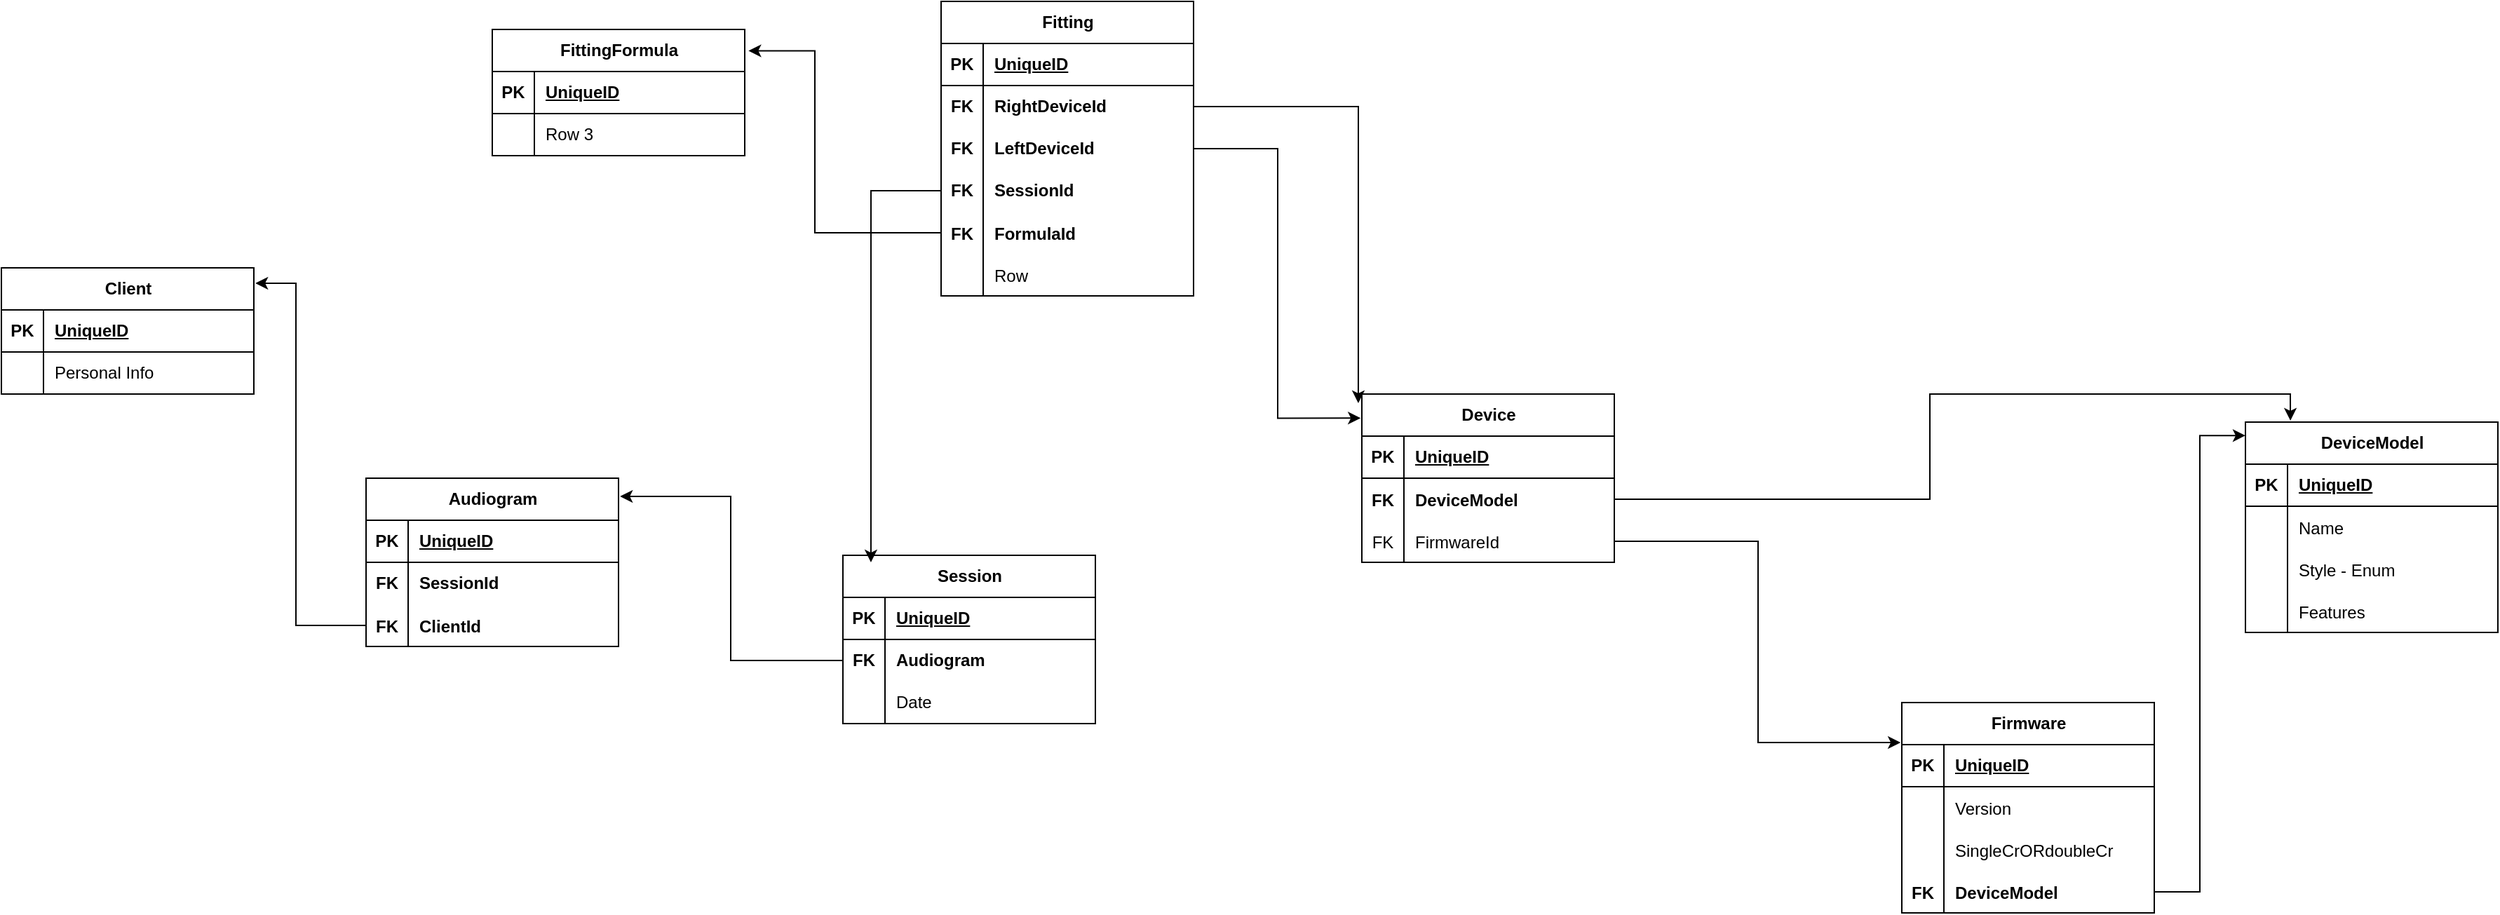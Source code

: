 <mxfile version="22.1.8" type="github">
  <diagram id="R2lEEEUBdFMjLlhIrx00" name="Page-1">
    <mxGraphModel dx="1459" dy="1935" grid="1" gridSize="10" guides="1" tooltips="1" connect="1" arrows="1" fold="1" page="1" pageScale="1" pageWidth="850" pageHeight="1100" math="0" shadow="0" extFonts="Permanent Marker^https://fonts.googleapis.com/css?family=Permanent+Marker">
      <root>
        <mxCell id="0" />
        <mxCell id="1" parent="0" />
        <mxCell id="cJ0MQhGtS9fVkW0OTrRe-14" value="Client" style="shape=table;startSize=30;container=1;collapsible=1;childLayout=tableLayout;fixedRows=1;rowLines=0;fontStyle=1;align=center;resizeLast=1;html=1;" parent="1" vertex="1">
          <mxGeometry x="590" y="-130" width="180" height="90" as="geometry" />
        </mxCell>
        <mxCell id="cJ0MQhGtS9fVkW0OTrRe-15" value="" style="shape=tableRow;horizontal=0;startSize=0;swimlaneHead=0;swimlaneBody=0;fillColor=none;collapsible=0;dropTarget=0;points=[[0,0.5],[1,0.5]];portConstraint=eastwest;top=0;left=0;right=0;bottom=1;" parent="cJ0MQhGtS9fVkW0OTrRe-14" vertex="1">
          <mxGeometry y="30" width="180" height="30" as="geometry" />
        </mxCell>
        <mxCell id="cJ0MQhGtS9fVkW0OTrRe-16" value="PK" style="shape=partialRectangle;connectable=0;fillColor=none;top=0;left=0;bottom=0;right=0;fontStyle=1;overflow=hidden;whiteSpace=wrap;html=1;" parent="cJ0MQhGtS9fVkW0OTrRe-15" vertex="1">
          <mxGeometry width="30" height="30" as="geometry">
            <mxRectangle width="30" height="30" as="alternateBounds" />
          </mxGeometry>
        </mxCell>
        <mxCell id="cJ0MQhGtS9fVkW0OTrRe-17" value="UniqueID" style="shape=partialRectangle;connectable=0;fillColor=none;top=0;left=0;bottom=0;right=0;align=left;spacingLeft=6;fontStyle=5;overflow=hidden;whiteSpace=wrap;html=1;" parent="cJ0MQhGtS9fVkW0OTrRe-15" vertex="1">
          <mxGeometry x="30" width="150" height="30" as="geometry">
            <mxRectangle width="150" height="30" as="alternateBounds" />
          </mxGeometry>
        </mxCell>
        <mxCell id="cJ0MQhGtS9fVkW0OTrRe-18" value="" style="shape=tableRow;horizontal=0;startSize=0;swimlaneHead=0;swimlaneBody=0;fillColor=none;collapsible=0;dropTarget=0;points=[[0,0.5],[1,0.5]];portConstraint=eastwest;top=0;left=0;right=0;bottom=0;" parent="cJ0MQhGtS9fVkW0OTrRe-14" vertex="1">
          <mxGeometry y="60" width="180" height="30" as="geometry" />
        </mxCell>
        <mxCell id="cJ0MQhGtS9fVkW0OTrRe-19" value="" style="shape=partialRectangle;connectable=0;fillColor=none;top=0;left=0;bottom=0;right=0;editable=1;overflow=hidden;whiteSpace=wrap;html=1;" parent="cJ0MQhGtS9fVkW0OTrRe-18" vertex="1">
          <mxGeometry width="30" height="30" as="geometry">
            <mxRectangle width="30" height="30" as="alternateBounds" />
          </mxGeometry>
        </mxCell>
        <mxCell id="cJ0MQhGtS9fVkW0OTrRe-20" value="Personal Info" style="shape=partialRectangle;connectable=0;fillColor=none;top=0;left=0;bottom=0;right=0;align=left;spacingLeft=6;overflow=hidden;whiteSpace=wrap;html=1;" parent="cJ0MQhGtS9fVkW0OTrRe-18" vertex="1">
          <mxGeometry x="30" width="150" height="30" as="geometry">
            <mxRectangle width="150" height="30" as="alternateBounds" />
          </mxGeometry>
        </mxCell>
        <mxCell id="cJ0MQhGtS9fVkW0OTrRe-27" value="Audiogram" style="shape=table;startSize=30;container=1;collapsible=1;childLayout=tableLayout;fixedRows=1;rowLines=0;fontStyle=1;align=center;resizeLast=1;html=1;" parent="1" vertex="1">
          <mxGeometry x="850" y="20" width="180" height="120" as="geometry" />
        </mxCell>
        <mxCell id="cJ0MQhGtS9fVkW0OTrRe-28" value="" style="shape=tableRow;horizontal=0;startSize=0;swimlaneHead=0;swimlaneBody=0;fillColor=none;collapsible=0;dropTarget=0;points=[[0,0.5],[1,0.5]];portConstraint=eastwest;top=0;left=0;right=0;bottom=1;" parent="cJ0MQhGtS9fVkW0OTrRe-27" vertex="1">
          <mxGeometry y="30" width="180" height="30" as="geometry" />
        </mxCell>
        <mxCell id="cJ0MQhGtS9fVkW0OTrRe-29" value="PK" style="shape=partialRectangle;connectable=0;fillColor=none;top=0;left=0;bottom=0;right=0;fontStyle=1;overflow=hidden;whiteSpace=wrap;html=1;" parent="cJ0MQhGtS9fVkW0OTrRe-28" vertex="1">
          <mxGeometry width="30" height="30" as="geometry">
            <mxRectangle width="30" height="30" as="alternateBounds" />
          </mxGeometry>
        </mxCell>
        <mxCell id="cJ0MQhGtS9fVkW0OTrRe-30" value="UniqueID" style="shape=partialRectangle;connectable=0;fillColor=none;top=0;left=0;bottom=0;right=0;align=left;spacingLeft=6;fontStyle=5;overflow=hidden;whiteSpace=wrap;html=1;" parent="cJ0MQhGtS9fVkW0OTrRe-28" vertex="1">
          <mxGeometry x="30" width="150" height="30" as="geometry">
            <mxRectangle width="150" height="30" as="alternateBounds" />
          </mxGeometry>
        </mxCell>
        <mxCell id="cJ0MQhGtS9fVkW0OTrRe-31" value="" style="shape=tableRow;horizontal=0;startSize=0;swimlaneHead=0;swimlaneBody=0;fillColor=none;collapsible=0;dropTarget=0;points=[[0,0.5],[1,0.5]];portConstraint=eastwest;top=0;left=0;right=0;bottom=0;" parent="cJ0MQhGtS9fVkW0OTrRe-27" vertex="1">
          <mxGeometry y="60" width="180" height="30" as="geometry" />
        </mxCell>
        <mxCell id="cJ0MQhGtS9fVkW0OTrRe-32" value="&lt;b&gt;FK&lt;/b&gt;" style="shape=partialRectangle;connectable=0;fillColor=none;top=0;left=0;bottom=0;right=0;editable=1;overflow=hidden;whiteSpace=wrap;html=1;" parent="cJ0MQhGtS9fVkW0OTrRe-31" vertex="1">
          <mxGeometry width="30" height="30" as="geometry">
            <mxRectangle width="30" height="30" as="alternateBounds" />
          </mxGeometry>
        </mxCell>
        <mxCell id="cJ0MQhGtS9fVkW0OTrRe-33" value="&lt;b&gt;SessionId&lt;/b&gt;" style="shape=partialRectangle;connectable=0;fillColor=none;top=0;left=0;bottom=0;right=0;align=left;spacingLeft=6;overflow=hidden;whiteSpace=wrap;html=1;" parent="cJ0MQhGtS9fVkW0OTrRe-31" vertex="1">
          <mxGeometry x="30" width="150" height="30" as="geometry">
            <mxRectangle width="150" height="30" as="alternateBounds" />
          </mxGeometry>
        </mxCell>
        <mxCell id="qfbmZJwwjqAYUTj6WXDI-45" value="" style="shape=tableRow;horizontal=0;startSize=0;swimlaneHead=0;swimlaneBody=0;fillColor=none;collapsible=0;dropTarget=0;points=[[0,0.5],[1,0.5]];portConstraint=eastwest;top=0;left=0;right=0;bottom=0;" vertex="1" parent="cJ0MQhGtS9fVkW0OTrRe-27">
          <mxGeometry y="90" width="180" height="30" as="geometry" />
        </mxCell>
        <mxCell id="qfbmZJwwjqAYUTj6WXDI-46" value="FK" style="shape=partialRectangle;connectable=0;fillColor=none;top=0;left=0;bottom=0;right=0;editable=1;overflow=hidden;fontStyle=1" vertex="1" parent="qfbmZJwwjqAYUTj6WXDI-45">
          <mxGeometry width="30" height="30" as="geometry">
            <mxRectangle width="30" height="30" as="alternateBounds" />
          </mxGeometry>
        </mxCell>
        <mxCell id="qfbmZJwwjqAYUTj6WXDI-47" value="ClientId" style="shape=partialRectangle;connectable=0;fillColor=none;top=0;left=0;bottom=0;right=0;align=left;spacingLeft=6;overflow=hidden;fontStyle=1" vertex="1" parent="qfbmZJwwjqAYUTj6WXDI-45">
          <mxGeometry x="30" width="150" height="30" as="geometry">
            <mxRectangle width="150" height="30" as="alternateBounds" />
          </mxGeometry>
        </mxCell>
        <mxCell id="cJ0MQhGtS9fVkW0OTrRe-60" value="Fitting" style="shape=table;startSize=30;container=1;collapsible=1;childLayout=tableLayout;fixedRows=1;rowLines=0;fontStyle=1;align=center;resizeLast=1;html=1;" parent="1" vertex="1">
          <mxGeometry x="1260" y="-320" width="180" height="210" as="geometry" />
        </mxCell>
        <mxCell id="cJ0MQhGtS9fVkW0OTrRe-61" value="" style="shape=tableRow;horizontal=0;startSize=0;swimlaneHead=0;swimlaneBody=0;fillColor=none;collapsible=0;dropTarget=0;points=[[0,0.5],[1,0.5]];portConstraint=eastwest;top=0;left=0;right=0;bottom=1;" parent="cJ0MQhGtS9fVkW0OTrRe-60" vertex="1">
          <mxGeometry y="30" width="180" height="30" as="geometry" />
        </mxCell>
        <mxCell id="cJ0MQhGtS9fVkW0OTrRe-62" value="PK" style="shape=partialRectangle;connectable=0;fillColor=none;top=0;left=0;bottom=0;right=0;fontStyle=1;overflow=hidden;whiteSpace=wrap;html=1;" parent="cJ0MQhGtS9fVkW0OTrRe-61" vertex="1">
          <mxGeometry width="30" height="30" as="geometry">
            <mxRectangle width="30" height="30" as="alternateBounds" />
          </mxGeometry>
        </mxCell>
        <mxCell id="cJ0MQhGtS9fVkW0OTrRe-63" value="UniqueID" style="shape=partialRectangle;connectable=0;fillColor=none;top=0;left=0;bottom=0;right=0;align=left;spacingLeft=6;fontStyle=5;overflow=hidden;whiteSpace=wrap;html=1;" parent="cJ0MQhGtS9fVkW0OTrRe-61" vertex="1">
          <mxGeometry x="30" width="150" height="30" as="geometry">
            <mxRectangle width="150" height="30" as="alternateBounds" />
          </mxGeometry>
        </mxCell>
        <mxCell id="cJ0MQhGtS9fVkW0OTrRe-64" value="" style="shape=tableRow;horizontal=0;startSize=0;swimlaneHead=0;swimlaneBody=0;fillColor=none;collapsible=0;dropTarget=0;points=[[0,0.5],[1,0.5]];portConstraint=eastwest;top=0;left=0;right=0;bottom=0;" parent="cJ0MQhGtS9fVkW0OTrRe-60" vertex="1">
          <mxGeometry y="60" width="180" height="30" as="geometry" />
        </mxCell>
        <mxCell id="cJ0MQhGtS9fVkW0OTrRe-65" value="&lt;b&gt;FK&lt;/b&gt;" style="shape=partialRectangle;connectable=0;fillColor=none;top=0;left=0;bottom=0;right=0;editable=1;overflow=hidden;whiteSpace=wrap;html=1;" parent="cJ0MQhGtS9fVkW0OTrRe-64" vertex="1">
          <mxGeometry width="30" height="30" as="geometry">
            <mxRectangle width="30" height="30" as="alternateBounds" />
          </mxGeometry>
        </mxCell>
        <mxCell id="cJ0MQhGtS9fVkW0OTrRe-66" value="&lt;b&gt;RightDeviceId&lt;/b&gt;" style="shape=partialRectangle;connectable=0;fillColor=none;top=0;left=0;bottom=0;right=0;align=left;spacingLeft=6;overflow=hidden;whiteSpace=wrap;html=1;" parent="cJ0MQhGtS9fVkW0OTrRe-64" vertex="1">
          <mxGeometry x="30" width="150" height="30" as="geometry">
            <mxRectangle width="150" height="30" as="alternateBounds" />
          </mxGeometry>
        </mxCell>
        <mxCell id="cJ0MQhGtS9fVkW0OTrRe-67" value="" style="shape=tableRow;horizontal=0;startSize=0;swimlaneHead=0;swimlaneBody=0;fillColor=none;collapsible=0;dropTarget=0;points=[[0,0.5],[1,0.5]];portConstraint=eastwest;top=0;left=0;right=0;bottom=0;" parent="cJ0MQhGtS9fVkW0OTrRe-60" vertex="1">
          <mxGeometry y="90" width="180" height="30" as="geometry" />
        </mxCell>
        <mxCell id="cJ0MQhGtS9fVkW0OTrRe-68" value="&lt;b&gt;FK&lt;/b&gt;" style="shape=partialRectangle;connectable=0;fillColor=none;top=0;left=0;bottom=0;right=0;editable=1;overflow=hidden;whiteSpace=wrap;html=1;" parent="cJ0MQhGtS9fVkW0OTrRe-67" vertex="1">
          <mxGeometry width="30" height="30" as="geometry">
            <mxRectangle width="30" height="30" as="alternateBounds" />
          </mxGeometry>
        </mxCell>
        <mxCell id="cJ0MQhGtS9fVkW0OTrRe-69" value="&lt;b&gt;LeftDeviceId&lt;/b&gt;" style="shape=partialRectangle;connectable=0;fillColor=none;top=0;left=0;bottom=0;right=0;align=left;spacingLeft=6;overflow=hidden;whiteSpace=wrap;html=1;" parent="cJ0MQhGtS9fVkW0OTrRe-67" vertex="1">
          <mxGeometry x="30" width="150" height="30" as="geometry">
            <mxRectangle width="150" height="30" as="alternateBounds" />
          </mxGeometry>
        </mxCell>
        <mxCell id="cJ0MQhGtS9fVkW0OTrRe-70" value="" style="shape=tableRow;horizontal=0;startSize=0;swimlaneHead=0;swimlaneBody=0;fillColor=none;collapsible=0;dropTarget=0;points=[[0,0.5],[1,0.5]];portConstraint=eastwest;top=0;left=0;right=0;bottom=0;" parent="cJ0MQhGtS9fVkW0OTrRe-60" vertex="1">
          <mxGeometry y="120" width="180" height="30" as="geometry" />
        </mxCell>
        <mxCell id="cJ0MQhGtS9fVkW0OTrRe-71" value="&lt;b&gt;FK&lt;/b&gt;" style="shape=partialRectangle;connectable=0;fillColor=none;top=0;left=0;bottom=0;right=0;editable=1;overflow=hidden;whiteSpace=wrap;html=1;" parent="cJ0MQhGtS9fVkW0OTrRe-70" vertex="1">
          <mxGeometry width="30" height="30" as="geometry">
            <mxRectangle width="30" height="30" as="alternateBounds" />
          </mxGeometry>
        </mxCell>
        <mxCell id="cJ0MQhGtS9fVkW0OTrRe-72" value="&lt;b&gt;SessionId&lt;/b&gt;" style="shape=partialRectangle;connectable=0;fillColor=none;top=0;left=0;bottom=0;right=0;align=left;spacingLeft=6;overflow=hidden;whiteSpace=wrap;html=1;" parent="cJ0MQhGtS9fVkW0OTrRe-70" vertex="1">
          <mxGeometry x="30" width="150" height="30" as="geometry">
            <mxRectangle width="150" height="30" as="alternateBounds" />
          </mxGeometry>
        </mxCell>
        <mxCell id="qfbmZJwwjqAYUTj6WXDI-69" value="" style="shape=tableRow;horizontal=0;startSize=0;swimlaneHead=0;swimlaneBody=0;fillColor=none;collapsible=0;dropTarget=0;points=[[0,0.5],[1,0.5]];portConstraint=eastwest;top=0;left=0;right=0;bottom=0;" vertex="1" parent="cJ0MQhGtS9fVkW0OTrRe-60">
          <mxGeometry y="150" width="180" height="30" as="geometry" />
        </mxCell>
        <mxCell id="qfbmZJwwjqAYUTj6WXDI-70" value="FK" style="shape=partialRectangle;connectable=0;fillColor=none;top=0;left=0;bottom=0;right=0;editable=1;overflow=hidden;fontStyle=1" vertex="1" parent="qfbmZJwwjqAYUTj6WXDI-69">
          <mxGeometry width="30" height="30" as="geometry">
            <mxRectangle width="30" height="30" as="alternateBounds" />
          </mxGeometry>
        </mxCell>
        <mxCell id="qfbmZJwwjqAYUTj6WXDI-71" value="FormulaId" style="shape=partialRectangle;connectable=0;fillColor=none;top=0;left=0;bottom=0;right=0;align=left;spacingLeft=6;overflow=hidden;fontStyle=1" vertex="1" parent="qfbmZJwwjqAYUTj6WXDI-69">
          <mxGeometry x="30" width="150" height="30" as="geometry">
            <mxRectangle width="150" height="30" as="alternateBounds" />
          </mxGeometry>
        </mxCell>
        <mxCell id="qfbmZJwwjqAYUTj6WXDI-99" value="" style="shape=tableRow;horizontal=0;startSize=0;swimlaneHead=0;swimlaneBody=0;fillColor=none;collapsible=0;dropTarget=0;points=[[0,0.5],[1,0.5]];portConstraint=eastwest;top=0;left=0;right=0;bottom=0;" vertex="1" parent="cJ0MQhGtS9fVkW0OTrRe-60">
          <mxGeometry y="180" width="180" height="30" as="geometry" />
        </mxCell>
        <mxCell id="qfbmZJwwjqAYUTj6WXDI-100" value="" style="shape=partialRectangle;connectable=0;fillColor=none;top=0;left=0;bottom=0;right=0;editable=1;overflow=hidden;" vertex="1" parent="qfbmZJwwjqAYUTj6WXDI-99">
          <mxGeometry width="30" height="30" as="geometry">
            <mxRectangle width="30" height="30" as="alternateBounds" />
          </mxGeometry>
        </mxCell>
        <mxCell id="qfbmZJwwjqAYUTj6WXDI-101" value="Row" style="shape=partialRectangle;connectable=0;fillColor=none;top=0;left=0;bottom=0;right=0;align=left;spacingLeft=6;overflow=hidden;" vertex="1" parent="qfbmZJwwjqAYUTj6WXDI-99">
          <mxGeometry x="30" width="150" height="30" as="geometry">
            <mxRectangle width="150" height="30" as="alternateBounds" />
          </mxGeometry>
        </mxCell>
        <mxCell id="cJ0MQhGtS9fVkW0OTrRe-78" value="Device" style="shape=table;startSize=30;container=1;collapsible=1;childLayout=tableLayout;fixedRows=1;rowLines=0;fontStyle=1;align=center;resizeLast=1;html=1;" parent="1" vertex="1">
          <mxGeometry x="1560" y="-40" width="180" height="120" as="geometry" />
        </mxCell>
        <mxCell id="cJ0MQhGtS9fVkW0OTrRe-79" value="" style="shape=tableRow;horizontal=0;startSize=0;swimlaneHead=0;swimlaneBody=0;fillColor=none;collapsible=0;dropTarget=0;points=[[0,0.5],[1,0.5]];portConstraint=eastwest;top=0;left=0;right=0;bottom=1;" parent="cJ0MQhGtS9fVkW0OTrRe-78" vertex="1">
          <mxGeometry y="30" width="180" height="30" as="geometry" />
        </mxCell>
        <mxCell id="cJ0MQhGtS9fVkW0OTrRe-80" value="PK" style="shape=partialRectangle;connectable=0;fillColor=none;top=0;left=0;bottom=0;right=0;fontStyle=1;overflow=hidden;whiteSpace=wrap;html=1;" parent="cJ0MQhGtS9fVkW0OTrRe-79" vertex="1">
          <mxGeometry width="30" height="30" as="geometry">
            <mxRectangle width="30" height="30" as="alternateBounds" />
          </mxGeometry>
        </mxCell>
        <mxCell id="cJ0MQhGtS9fVkW0OTrRe-81" value="UniqueID" style="shape=partialRectangle;connectable=0;fillColor=none;top=0;left=0;bottom=0;right=0;align=left;spacingLeft=6;fontStyle=5;overflow=hidden;whiteSpace=wrap;html=1;" parent="cJ0MQhGtS9fVkW0OTrRe-79" vertex="1">
          <mxGeometry x="30" width="150" height="30" as="geometry">
            <mxRectangle width="150" height="30" as="alternateBounds" />
          </mxGeometry>
        </mxCell>
        <mxCell id="qfbmZJwwjqAYUTj6WXDI-39" value="" style="shape=tableRow;horizontal=0;startSize=0;swimlaneHead=0;swimlaneBody=0;fillColor=none;collapsible=0;dropTarget=0;points=[[0,0.5],[1,0.5]];portConstraint=eastwest;top=0;left=0;right=0;bottom=0;" vertex="1" parent="cJ0MQhGtS9fVkW0OTrRe-78">
          <mxGeometry y="60" width="180" height="30" as="geometry" />
        </mxCell>
        <mxCell id="qfbmZJwwjqAYUTj6WXDI-40" value="FK" style="shape=partialRectangle;connectable=0;fillColor=none;top=0;left=0;bottom=0;right=0;editable=1;overflow=hidden;fontStyle=1" vertex="1" parent="qfbmZJwwjqAYUTj6WXDI-39">
          <mxGeometry width="30" height="30" as="geometry">
            <mxRectangle width="30" height="30" as="alternateBounds" />
          </mxGeometry>
        </mxCell>
        <mxCell id="qfbmZJwwjqAYUTj6WXDI-41" value="DeviceModel" style="shape=partialRectangle;connectable=0;fillColor=none;top=0;left=0;bottom=0;right=0;align=left;spacingLeft=6;overflow=hidden;fontStyle=1" vertex="1" parent="qfbmZJwwjqAYUTj6WXDI-39">
          <mxGeometry x="30" width="150" height="30" as="geometry">
            <mxRectangle width="150" height="30" as="alternateBounds" />
          </mxGeometry>
        </mxCell>
        <mxCell id="qfbmZJwwjqAYUTj6WXDI-7" value="" style="shape=tableRow;horizontal=0;startSize=0;swimlaneHead=0;swimlaneBody=0;fillColor=none;collapsible=0;dropTarget=0;points=[[0,0.5],[1,0.5]];portConstraint=eastwest;top=0;left=0;right=0;bottom=0;" vertex="1" parent="cJ0MQhGtS9fVkW0OTrRe-78">
          <mxGeometry y="90" width="180" height="30" as="geometry" />
        </mxCell>
        <mxCell id="qfbmZJwwjqAYUTj6WXDI-8" value="FK" style="shape=partialRectangle;connectable=0;fillColor=none;top=0;left=0;bottom=0;right=0;editable=1;overflow=hidden;" vertex="1" parent="qfbmZJwwjqAYUTj6WXDI-7">
          <mxGeometry width="30" height="30" as="geometry">
            <mxRectangle width="30" height="30" as="alternateBounds" />
          </mxGeometry>
        </mxCell>
        <mxCell id="qfbmZJwwjqAYUTj6WXDI-9" value="FirmwareId" style="shape=partialRectangle;connectable=0;fillColor=none;top=0;left=0;bottom=0;right=0;align=left;spacingLeft=6;overflow=hidden;" vertex="1" parent="qfbmZJwwjqAYUTj6WXDI-7">
          <mxGeometry x="30" width="150" height="30" as="geometry">
            <mxRectangle width="150" height="30" as="alternateBounds" />
          </mxGeometry>
        </mxCell>
        <mxCell id="cJ0MQhGtS9fVkW0OTrRe-92" style="edgeStyle=orthogonalEdgeStyle;rounded=0;orthogonalLoop=1;jettySize=auto;html=1;entryX=-0.005;entryY=0.143;entryDx=0;entryDy=0;entryPerimeter=0;" parent="1" source="cJ0MQhGtS9fVkW0OTrRe-67" target="cJ0MQhGtS9fVkW0OTrRe-78" edge="1">
          <mxGeometry relative="1" as="geometry" />
        </mxCell>
        <mxCell id="cJ0MQhGtS9fVkW0OTrRe-93" style="edgeStyle=orthogonalEdgeStyle;rounded=0;orthogonalLoop=1;jettySize=auto;html=1;entryX=-0.014;entryY=0.054;entryDx=0;entryDy=0;entryPerimeter=0;" parent="1" source="cJ0MQhGtS9fVkW0OTrRe-64" target="cJ0MQhGtS9fVkW0OTrRe-78" edge="1">
          <mxGeometry relative="1" as="geometry" />
        </mxCell>
        <mxCell id="cJ0MQhGtS9fVkW0OTrRe-94" value="DeviceModel" style="shape=table;startSize=30;container=1;collapsible=1;childLayout=tableLayout;fixedRows=1;rowLines=0;fontStyle=1;align=center;resizeLast=1;html=1;" parent="1" vertex="1">
          <mxGeometry x="2190" y="-20" width="180" height="150" as="geometry" />
        </mxCell>
        <mxCell id="cJ0MQhGtS9fVkW0OTrRe-95" value="" style="shape=tableRow;horizontal=0;startSize=0;swimlaneHead=0;swimlaneBody=0;fillColor=none;collapsible=0;dropTarget=0;points=[[0,0.5],[1,0.5]];portConstraint=eastwest;top=0;left=0;right=0;bottom=1;" parent="cJ0MQhGtS9fVkW0OTrRe-94" vertex="1">
          <mxGeometry y="30" width="180" height="30" as="geometry" />
        </mxCell>
        <mxCell id="cJ0MQhGtS9fVkW0OTrRe-96" value="PK" style="shape=partialRectangle;connectable=0;fillColor=none;top=0;left=0;bottom=0;right=0;fontStyle=1;overflow=hidden;whiteSpace=wrap;html=1;" parent="cJ0MQhGtS9fVkW0OTrRe-95" vertex="1">
          <mxGeometry width="30" height="30" as="geometry">
            <mxRectangle width="30" height="30" as="alternateBounds" />
          </mxGeometry>
        </mxCell>
        <mxCell id="cJ0MQhGtS9fVkW0OTrRe-97" value="UniqueID" style="shape=partialRectangle;connectable=0;fillColor=none;top=0;left=0;bottom=0;right=0;align=left;spacingLeft=6;fontStyle=5;overflow=hidden;whiteSpace=wrap;html=1;" parent="cJ0MQhGtS9fVkW0OTrRe-95" vertex="1">
          <mxGeometry x="30" width="150" height="30" as="geometry">
            <mxRectangle width="150" height="30" as="alternateBounds" />
          </mxGeometry>
        </mxCell>
        <mxCell id="qfbmZJwwjqAYUTj6WXDI-11" value="" style="shape=tableRow;horizontal=0;startSize=0;swimlaneHead=0;swimlaneBody=0;fillColor=none;collapsible=0;dropTarget=0;points=[[0,0.5],[1,0.5]];portConstraint=eastwest;top=0;left=0;right=0;bottom=0;" vertex="1" parent="cJ0MQhGtS9fVkW0OTrRe-94">
          <mxGeometry y="60" width="180" height="30" as="geometry" />
        </mxCell>
        <mxCell id="qfbmZJwwjqAYUTj6WXDI-12" value="" style="shape=partialRectangle;connectable=0;fillColor=none;top=0;left=0;bottom=0;right=0;editable=1;overflow=hidden;" vertex="1" parent="qfbmZJwwjqAYUTj6WXDI-11">
          <mxGeometry width="30" height="30" as="geometry">
            <mxRectangle width="30" height="30" as="alternateBounds" />
          </mxGeometry>
        </mxCell>
        <mxCell id="qfbmZJwwjqAYUTj6WXDI-13" value="Name" style="shape=partialRectangle;connectable=0;fillColor=none;top=0;left=0;bottom=0;right=0;align=left;spacingLeft=6;overflow=hidden;" vertex="1" parent="qfbmZJwwjqAYUTj6WXDI-11">
          <mxGeometry x="30" width="150" height="30" as="geometry">
            <mxRectangle width="150" height="30" as="alternateBounds" />
          </mxGeometry>
        </mxCell>
        <mxCell id="qfbmZJwwjqAYUTj6WXDI-20" value="" style="shape=tableRow;horizontal=0;startSize=0;swimlaneHead=0;swimlaneBody=0;fillColor=none;collapsible=0;dropTarget=0;points=[[0,0.5],[1,0.5]];portConstraint=eastwest;top=0;left=0;right=0;bottom=0;" vertex="1" parent="cJ0MQhGtS9fVkW0OTrRe-94">
          <mxGeometry y="90" width="180" height="30" as="geometry" />
        </mxCell>
        <mxCell id="qfbmZJwwjqAYUTj6WXDI-21" value="" style="shape=partialRectangle;connectable=0;fillColor=none;top=0;left=0;bottom=0;right=0;editable=1;overflow=hidden;" vertex="1" parent="qfbmZJwwjqAYUTj6WXDI-20">
          <mxGeometry width="30" height="30" as="geometry">
            <mxRectangle width="30" height="30" as="alternateBounds" />
          </mxGeometry>
        </mxCell>
        <mxCell id="qfbmZJwwjqAYUTj6WXDI-22" value="Style - Enum" style="shape=partialRectangle;connectable=0;fillColor=none;top=0;left=0;bottom=0;right=0;align=left;spacingLeft=6;overflow=hidden;" vertex="1" parent="qfbmZJwwjqAYUTj6WXDI-20">
          <mxGeometry x="30" width="150" height="30" as="geometry">
            <mxRectangle width="150" height="30" as="alternateBounds" />
          </mxGeometry>
        </mxCell>
        <mxCell id="qfbmZJwwjqAYUTj6WXDI-23" value="" style="shape=tableRow;horizontal=0;startSize=0;swimlaneHead=0;swimlaneBody=0;fillColor=none;collapsible=0;dropTarget=0;points=[[0,0.5],[1,0.5]];portConstraint=eastwest;top=0;left=0;right=0;bottom=0;" vertex="1" parent="cJ0MQhGtS9fVkW0OTrRe-94">
          <mxGeometry y="120" width="180" height="30" as="geometry" />
        </mxCell>
        <mxCell id="qfbmZJwwjqAYUTj6WXDI-24" value="" style="shape=partialRectangle;connectable=0;fillColor=none;top=0;left=0;bottom=0;right=0;editable=1;overflow=hidden;" vertex="1" parent="qfbmZJwwjqAYUTj6WXDI-23">
          <mxGeometry width="30" height="30" as="geometry">
            <mxRectangle width="30" height="30" as="alternateBounds" />
          </mxGeometry>
        </mxCell>
        <mxCell id="qfbmZJwwjqAYUTj6WXDI-25" value="Features" style="shape=partialRectangle;connectable=0;fillColor=none;top=0;left=0;bottom=0;right=0;align=left;spacingLeft=6;overflow=hidden;" vertex="1" parent="qfbmZJwwjqAYUTj6WXDI-23">
          <mxGeometry x="30" width="150" height="30" as="geometry">
            <mxRectangle width="150" height="30" as="alternateBounds" />
          </mxGeometry>
        </mxCell>
        <mxCell id="qfbmZJwwjqAYUTj6WXDI-10" style="edgeStyle=orthogonalEdgeStyle;rounded=0;orthogonalLoop=1;jettySize=auto;html=1;entryX=-0.005;entryY=0.19;entryDx=0;entryDy=0;entryPerimeter=0;" edge="1" parent="1" source="qfbmZJwwjqAYUTj6WXDI-7" target="cJ0MQhGtS9fVkW0OTrRe-122">
          <mxGeometry relative="1" as="geometry" />
        </mxCell>
        <mxCell id="qfbmZJwwjqAYUTj6WXDI-38" style="edgeStyle=orthogonalEdgeStyle;rounded=0;orthogonalLoop=1;jettySize=auto;html=1;entryX=0;entryY=0.064;entryDx=0;entryDy=0;entryPerimeter=0;" edge="1" parent="1" source="qfbmZJwwjqAYUTj6WXDI-35" target="cJ0MQhGtS9fVkW0OTrRe-94">
          <mxGeometry relative="1" as="geometry" />
        </mxCell>
        <mxCell id="cJ0MQhGtS9fVkW0OTrRe-122" value="Firmware" style="shape=table;startSize=30;container=1;collapsible=1;childLayout=tableLayout;fixedRows=1;rowLines=0;fontStyle=1;align=center;resizeLast=1;html=1;" parent="1" vertex="1">
          <mxGeometry x="1945" y="180" width="180" height="150" as="geometry" />
        </mxCell>
        <mxCell id="cJ0MQhGtS9fVkW0OTrRe-123" value="" style="shape=tableRow;horizontal=0;startSize=0;swimlaneHead=0;swimlaneBody=0;fillColor=none;collapsible=0;dropTarget=0;points=[[0,0.5],[1,0.5]];portConstraint=eastwest;top=0;left=0;right=0;bottom=1;" parent="cJ0MQhGtS9fVkW0OTrRe-122" vertex="1">
          <mxGeometry y="30" width="180" height="30" as="geometry" />
        </mxCell>
        <mxCell id="cJ0MQhGtS9fVkW0OTrRe-124" value="PK" style="shape=partialRectangle;connectable=0;fillColor=none;top=0;left=0;bottom=0;right=0;fontStyle=1;overflow=hidden;whiteSpace=wrap;html=1;" parent="cJ0MQhGtS9fVkW0OTrRe-123" vertex="1">
          <mxGeometry width="30" height="30" as="geometry">
            <mxRectangle width="30" height="30" as="alternateBounds" />
          </mxGeometry>
        </mxCell>
        <mxCell id="cJ0MQhGtS9fVkW0OTrRe-125" value="UniqueID" style="shape=partialRectangle;connectable=0;fillColor=none;top=0;left=0;bottom=0;right=0;align=left;spacingLeft=6;fontStyle=5;overflow=hidden;whiteSpace=wrap;html=1;" parent="cJ0MQhGtS9fVkW0OTrRe-123" vertex="1">
          <mxGeometry x="30" width="150" height="30" as="geometry">
            <mxRectangle width="150" height="30" as="alternateBounds" />
          </mxGeometry>
        </mxCell>
        <mxCell id="qfbmZJwwjqAYUTj6WXDI-29" value="" style="shape=tableRow;horizontal=0;startSize=0;swimlaneHead=0;swimlaneBody=0;fillColor=none;collapsible=0;dropTarget=0;points=[[0,0.5],[1,0.5]];portConstraint=eastwest;top=0;left=0;right=0;bottom=0;" vertex="1" parent="cJ0MQhGtS9fVkW0OTrRe-122">
          <mxGeometry y="60" width="180" height="30" as="geometry" />
        </mxCell>
        <mxCell id="qfbmZJwwjqAYUTj6WXDI-30" value="" style="shape=partialRectangle;connectable=0;fillColor=none;top=0;left=0;bottom=0;right=0;editable=1;overflow=hidden;" vertex="1" parent="qfbmZJwwjqAYUTj6WXDI-29">
          <mxGeometry width="30" height="30" as="geometry">
            <mxRectangle width="30" height="30" as="alternateBounds" />
          </mxGeometry>
        </mxCell>
        <mxCell id="qfbmZJwwjqAYUTj6WXDI-31" value="Version" style="shape=partialRectangle;connectable=0;fillColor=none;top=0;left=0;bottom=0;right=0;align=left;spacingLeft=6;overflow=hidden;" vertex="1" parent="qfbmZJwwjqAYUTj6WXDI-29">
          <mxGeometry x="30" width="150" height="30" as="geometry">
            <mxRectangle width="150" height="30" as="alternateBounds" />
          </mxGeometry>
        </mxCell>
        <mxCell id="qfbmZJwwjqAYUTj6WXDI-32" value="" style="shape=tableRow;horizontal=0;startSize=0;swimlaneHead=0;swimlaneBody=0;fillColor=none;collapsible=0;dropTarget=0;points=[[0,0.5],[1,0.5]];portConstraint=eastwest;top=0;left=0;right=0;bottom=0;" vertex="1" parent="cJ0MQhGtS9fVkW0OTrRe-122">
          <mxGeometry y="90" width="180" height="30" as="geometry" />
        </mxCell>
        <mxCell id="qfbmZJwwjqAYUTj6WXDI-33" value="" style="shape=partialRectangle;connectable=0;fillColor=none;top=0;left=0;bottom=0;right=0;editable=1;overflow=hidden;" vertex="1" parent="qfbmZJwwjqAYUTj6WXDI-32">
          <mxGeometry width="30" height="30" as="geometry">
            <mxRectangle width="30" height="30" as="alternateBounds" />
          </mxGeometry>
        </mxCell>
        <mxCell id="qfbmZJwwjqAYUTj6WXDI-34" value="SingleCrORdoubleCr" style="shape=partialRectangle;connectable=0;fillColor=none;top=0;left=0;bottom=0;right=0;align=left;spacingLeft=6;overflow=hidden;" vertex="1" parent="qfbmZJwwjqAYUTj6WXDI-32">
          <mxGeometry x="30" width="150" height="30" as="geometry">
            <mxRectangle width="150" height="30" as="alternateBounds" />
          </mxGeometry>
        </mxCell>
        <mxCell id="qfbmZJwwjqAYUTj6WXDI-35" value="" style="shape=tableRow;horizontal=0;startSize=0;swimlaneHead=0;swimlaneBody=0;fillColor=none;collapsible=0;dropTarget=0;points=[[0,0.5],[1,0.5]];portConstraint=eastwest;top=0;left=0;right=0;bottom=0;" vertex="1" parent="cJ0MQhGtS9fVkW0OTrRe-122">
          <mxGeometry y="120" width="180" height="30" as="geometry" />
        </mxCell>
        <mxCell id="qfbmZJwwjqAYUTj6WXDI-36" value="FK" style="shape=partialRectangle;connectable=0;fillColor=none;top=0;left=0;bottom=0;right=0;editable=1;overflow=hidden;fontStyle=1" vertex="1" parent="qfbmZJwwjqAYUTj6WXDI-35">
          <mxGeometry width="30" height="30" as="geometry">
            <mxRectangle width="30" height="30" as="alternateBounds" />
          </mxGeometry>
        </mxCell>
        <mxCell id="qfbmZJwwjqAYUTj6WXDI-37" value="DeviceModel" style="shape=partialRectangle;connectable=0;fillColor=none;top=0;left=0;bottom=0;right=0;align=left;spacingLeft=6;overflow=hidden;fontStyle=1" vertex="1" parent="qfbmZJwwjqAYUTj6WXDI-35">
          <mxGeometry x="30" width="150" height="30" as="geometry">
            <mxRectangle width="150" height="30" as="alternateBounds" />
          </mxGeometry>
        </mxCell>
        <mxCell id="qfbmZJwwjqAYUTj6WXDI-48" style="edgeStyle=orthogonalEdgeStyle;rounded=0;orthogonalLoop=1;jettySize=auto;html=1;entryX=1.006;entryY=0.122;entryDx=0;entryDy=0;entryPerimeter=0;" edge="1" parent="1" source="qfbmZJwwjqAYUTj6WXDI-45" target="cJ0MQhGtS9fVkW0OTrRe-14">
          <mxGeometry relative="1" as="geometry">
            <Array as="points">
              <mxPoint x="800" y="125" />
              <mxPoint x="800" y="-119" />
            </Array>
          </mxGeometry>
        </mxCell>
        <mxCell id="qfbmZJwwjqAYUTj6WXDI-53" value="Session" style="shape=table;startSize=30;container=1;collapsible=1;childLayout=tableLayout;fixedRows=1;rowLines=0;fontStyle=1;align=center;resizeLast=1;html=1;" vertex="1" parent="1">
          <mxGeometry x="1190" y="75" width="180" height="120" as="geometry" />
        </mxCell>
        <mxCell id="qfbmZJwwjqAYUTj6WXDI-54" value="" style="shape=tableRow;horizontal=0;startSize=0;swimlaneHead=0;swimlaneBody=0;fillColor=none;collapsible=0;dropTarget=0;points=[[0,0.5],[1,0.5]];portConstraint=eastwest;top=0;left=0;right=0;bottom=1;" vertex="1" parent="qfbmZJwwjqAYUTj6WXDI-53">
          <mxGeometry y="30" width="180" height="30" as="geometry" />
        </mxCell>
        <mxCell id="qfbmZJwwjqAYUTj6WXDI-55" value="PK" style="shape=partialRectangle;connectable=0;fillColor=none;top=0;left=0;bottom=0;right=0;fontStyle=1;overflow=hidden;whiteSpace=wrap;html=1;" vertex="1" parent="qfbmZJwwjqAYUTj6WXDI-54">
          <mxGeometry width="30" height="30" as="geometry">
            <mxRectangle width="30" height="30" as="alternateBounds" />
          </mxGeometry>
        </mxCell>
        <mxCell id="qfbmZJwwjqAYUTj6WXDI-56" value="UniqueID" style="shape=partialRectangle;connectable=0;fillColor=none;top=0;left=0;bottom=0;right=0;align=left;spacingLeft=6;fontStyle=5;overflow=hidden;whiteSpace=wrap;html=1;" vertex="1" parent="qfbmZJwwjqAYUTj6WXDI-54">
          <mxGeometry x="30" width="150" height="30" as="geometry">
            <mxRectangle width="150" height="30" as="alternateBounds" />
          </mxGeometry>
        </mxCell>
        <mxCell id="qfbmZJwwjqAYUTj6WXDI-57" value="" style="shape=tableRow;horizontal=0;startSize=0;swimlaneHead=0;swimlaneBody=0;fillColor=none;collapsible=0;dropTarget=0;points=[[0,0.5],[1,0.5]];portConstraint=eastwest;top=0;left=0;right=0;bottom=0;" vertex="1" parent="qfbmZJwwjqAYUTj6WXDI-53">
          <mxGeometry y="60" width="180" height="30" as="geometry" />
        </mxCell>
        <mxCell id="qfbmZJwwjqAYUTj6WXDI-58" value="&lt;b&gt;FK&lt;/b&gt;" style="shape=partialRectangle;connectable=0;fillColor=none;top=0;left=0;bottom=0;right=0;editable=1;overflow=hidden;whiteSpace=wrap;html=1;" vertex="1" parent="qfbmZJwwjqAYUTj6WXDI-57">
          <mxGeometry width="30" height="30" as="geometry">
            <mxRectangle width="30" height="30" as="alternateBounds" />
          </mxGeometry>
        </mxCell>
        <mxCell id="qfbmZJwwjqAYUTj6WXDI-59" value="&lt;b&gt;Audiogram&lt;/b&gt;" style="shape=partialRectangle;connectable=0;fillColor=none;top=0;left=0;bottom=0;right=0;align=left;spacingLeft=6;overflow=hidden;whiteSpace=wrap;html=1;" vertex="1" parent="qfbmZJwwjqAYUTj6WXDI-57">
          <mxGeometry x="30" width="150" height="30" as="geometry">
            <mxRectangle width="150" height="30" as="alternateBounds" />
          </mxGeometry>
        </mxCell>
        <mxCell id="qfbmZJwwjqAYUTj6WXDI-63" value="" style="shape=tableRow;horizontal=0;startSize=0;swimlaneHead=0;swimlaneBody=0;fillColor=none;collapsible=0;dropTarget=0;points=[[0,0.5],[1,0.5]];portConstraint=eastwest;top=0;left=0;right=0;bottom=0;" vertex="1" parent="qfbmZJwwjqAYUTj6WXDI-53">
          <mxGeometry y="90" width="180" height="30" as="geometry" />
        </mxCell>
        <mxCell id="qfbmZJwwjqAYUTj6WXDI-64" value="" style="shape=partialRectangle;connectable=0;fillColor=none;top=0;left=0;bottom=0;right=0;editable=1;overflow=hidden;whiteSpace=wrap;html=1;" vertex="1" parent="qfbmZJwwjqAYUTj6WXDI-63">
          <mxGeometry width="30" height="30" as="geometry">
            <mxRectangle width="30" height="30" as="alternateBounds" />
          </mxGeometry>
        </mxCell>
        <mxCell id="qfbmZJwwjqAYUTj6WXDI-65" value="Date" style="shape=partialRectangle;connectable=0;fillColor=none;top=0;left=0;bottom=0;right=0;align=left;spacingLeft=6;overflow=hidden;whiteSpace=wrap;html=1;" vertex="1" parent="qfbmZJwwjqAYUTj6WXDI-63">
          <mxGeometry x="30" width="150" height="30" as="geometry">
            <mxRectangle width="150" height="30" as="alternateBounds" />
          </mxGeometry>
        </mxCell>
        <mxCell id="qfbmZJwwjqAYUTj6WXDI-66" style="edgeStyle=orthogonalEdgeStyle;rounded=0;orthogonalLoop=1;jettySize=auto;html=1;entryX=1.006;entryY=0.108;entryDx=0;entryDy=0;entryPerimeter=0;" edge="1" parent="1" source="qfbmZJwwjqAYUTj6WXDI-57" target="cJ0MQhGtS9fVkW0OTrRe-27">
          <mxGeometry relative="1" as="geometry" />
        </mxCell>
        <mxCell id="qfbmZJwwjqAYUTj6WXDI-67" style="edgeStyle=orthogonalEdgeStyle;rounded=0;orthogonalLoop=1;jettySize=auto;html=1;entryX=0.111;entryY=0.042;entryDx=0;entryDy=0;entryPerimeter=0;" edge="1" parent="1" source="cJ0MQhGtS9fVkW0OTrRe-70" target="qfbmZJwwjqAYUTj6WXDI-53">
          <mxGeometry relative="1" as="geometry" />
        </mxCell>
        <mxCell id="qfbmZJwwjqAYUTj6WXDI-68" style="edgeStyle=orthogonalEdgeStyle;rounded=0;orthogonalLoop=1;jettySize=auto;html=1;entryX=0.178;entryY=-0.007;entryDx=0;entryDy=0;entryPerimeter=0;" edge="1" parent="1" source="qfbmZJwwjqAYUTj6WXDI-39" target="cJ0MQhGtS9fVkW0OTrRe-94">
          <mxGeometry relative="1" as="geometry" />
        </mxCell>
        <mxCell id="qfbmZJwwjqAYUTj6WXDI-72" value="FittingFormula" style="shape=table;startSize=30;container=1;collapsible=1;childLayout=tableLayout;fixedRows=1;rowLines=0;fontStyle=1;align=center;resizeLast=1;html=1;" vertex="1" parent="1">
          <mxGeometry x="940" y="-300" width="180" height="90" as="geometry" />
        </mxCell>
        <mxCell id="qfbmZJwwjqAYUTj6WXDI-73" value="" style="shape=tableRow;horizontal=0;startSize=0;swimlaneHead=0;swimlaneBody=0;fillColor=none;collapsible=0;dropTarget=0;points=[[0,0.5],[1,0.5]];portConstraint=eastwest;top=0;left=0;right=0;bottom=1;" vertex="1" parent="qfbmZJwwjqAYUTj6WXDI-72">
          <mxGeometry y="30" width="180" height="30" as="geometry" />
        </mxCell>
        <mxCell id="qfbmZJwwjqAYUTj6WXDI-74" value="PK" style="shape=partialRectangle;connectable=0;fillColor=none;top=0;left=0;bottom=0;right=0;fontStyle=1;overflow=hidden;whiteSpace=wrap;html=1;" vertex="1" parent="qfbmZJwwjqAYUTj6WXDI-73">
          <mxGeometry width="30" height="30" as="geometry">
            <mxRectangle width="30" height="30" as="alternateBounds" />
          </mxGeometry>
        </mxCell>
        <mxCell id="qfbmZJwwjqAYUTj6WXDI-75" value="UniqueID" style="shape=partialRectangle;connectable=0;fillColor=none;top=0;left=0;bottom=0;right=0;align=left;spacingLeft=6;fontStyle=5;overflow=hidden;whiteSpace=wrap;html=1;" vertex="1" parent="qfbmZJwwjqAYUTj6WXDI-73">
          <mxGeometry x="30" width="150" height="30" as="geometry">
            <mxRectangle width="150" height="30" as="alternateBounds" />
          </mxGeometry>
        </mxCell>
        <mxCell id="qfbmZJwwjqAYUTj6WXDI-82" value="" style="shape=tableRow;horizontal=0;startSize=0;swimlaneHead=0;swimlaneBody=0;fillColor=none;collapsible=0;dropTarget=0;points=[[0,0.5],[1,0.5]];portConstraint=eastwest;top=0;left=0;right=0;bottom=0;" vertex="1" parent="qfbmZJwwjqAYUTj6WXDI-72">
          <mxGeometry y="60" width="180" height="30" as="geometry" />
        </mxCell>
        <mxCell id="qfbmZJwwjqAYUTj6WXDI-83" value="" style="shape=partialRectangle;connectable=0;fillColor=none;top=0;left=0;bottom=0;right=0;editable=1;overflow=hidden;whiteSpace=wrap;html=1;" vertex="1" parent="qfbmZJwwjqAYUTj6WXDI-82">
          <mxGeometry width="30" height="30" as="geometry">
            <mxRectangle width="30" height="30" as="alternateBounds" />
          </mxGeometry>
        </mxCell>
        <mxCell id="qfbmZJwwjqAYUTj6WXDI-84" value="Row 3" style="shape=partialRectangle;connectable=0;fillColor=none;top=0;left=0;bottom=0;right=0;align=left;spacingLeft=6;overflow=hidden;whiteSpace=wrap;html=1;" vertex="1" parent="qfbmZJwwjqAYUTj6WXDI-82">
          <mxGeometry x="30" width="150" height="30" as="geometry">
            <mxRectangle width="150" height="30" as="alternateBounds" />
          </mxGeometry>
        </mxCell>
        <mxCell id="qfbmZJwwjqAYUTj6WXDI-102" style="edgeStyle=orthogonalEdgeStyle;rounded=0;orthogonalLoop=1;jettySize=auto;html=1;entryX=1.015;entryY=0.169;entryDx=0;entryDy=0;entryPerimeter=0;" edge="1" parent="1" source="qfbmZJwwjqAYUTj6WXDI-69" target="qfbmZJwwjqAYUTj6WXDI-72">
          <mxGeometry relative="1" as="geometry">
            <Array as="points">
              <mxPoint x="1170" y="-155" />
              <mxPoint x="1170" y="-285" />
            </Array>
          </mxGeometry>
        </mxCell>
      </root>
    </mxGraphModel>
  </diagram>
</mxfile>
